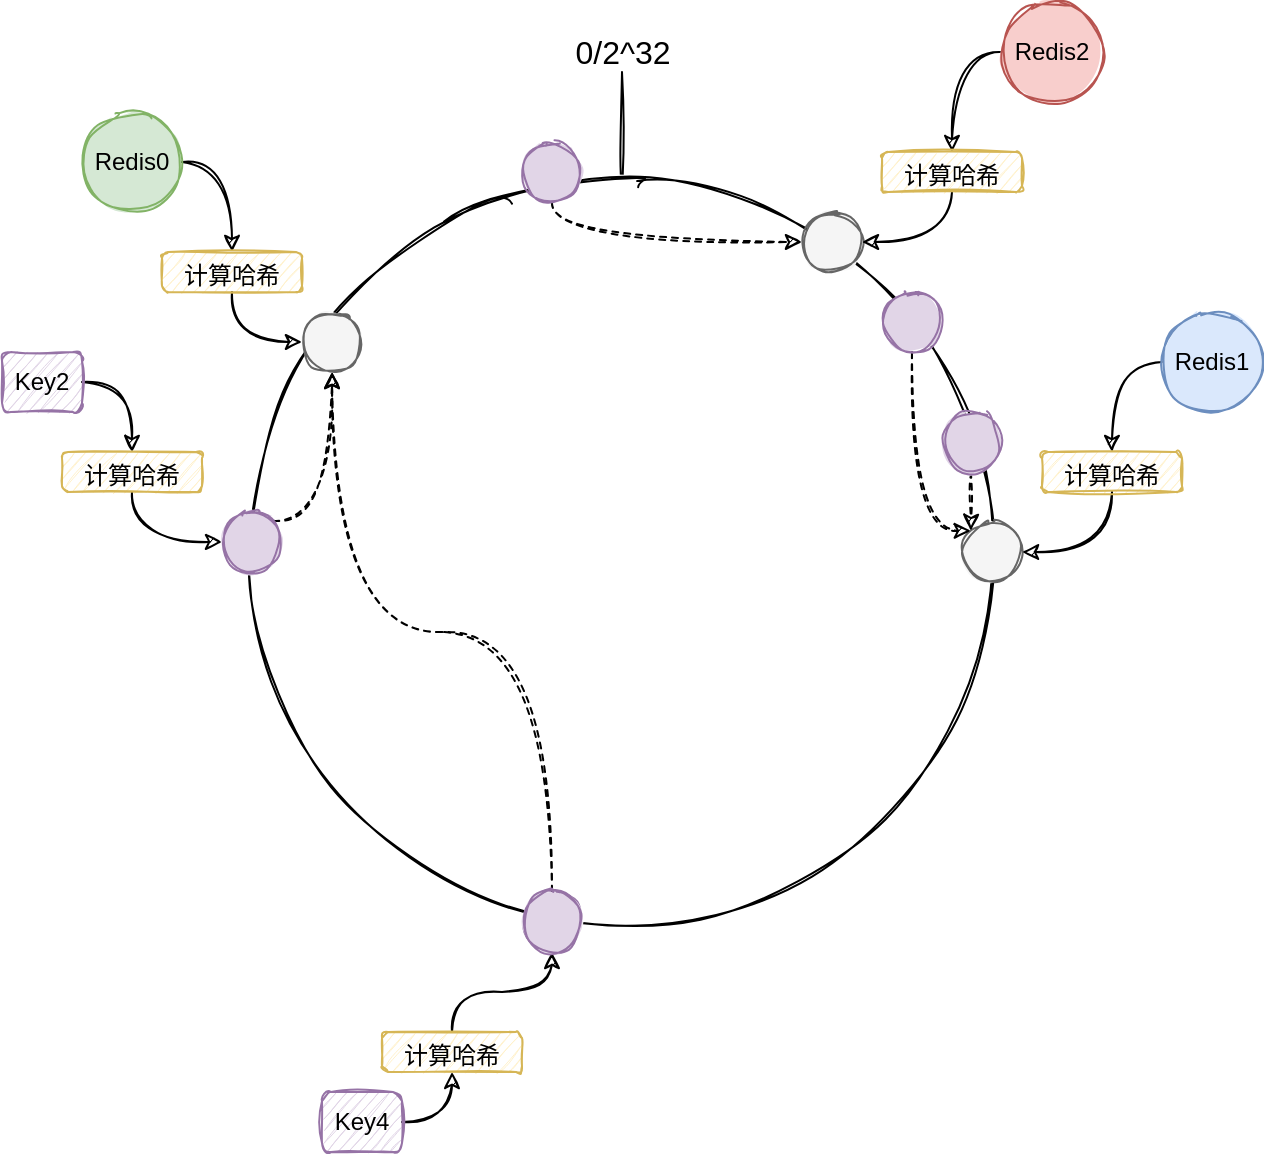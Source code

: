 <mxfile version="19.0.3" type="device"><diagram id="zjyeMrt95VeC9rqbR7My" name="第 1 页"><mxGraphModel dx="1422" dy="865" grid="1" gridSize="10" guides="1" tooltips="1" connect="1" arrows="1" fold="1" page="1" pageScale="1" pageWidth="827" pageHeight="1169" math="0" shadow="0"><root><mxCell id="0"/><mxCell id="1" parent="0"/><mxCell id="rDp0EKeIS96TzQDPAv4Y-17" style="edgeStyle=none;rounded=1;sketch=1;orthogonalLoop=1;jettySize=auto;html=1;endArrow=none;endFill=0;" edge="1" parent="1" source="rDp0EKeIS96TzQDPAv4Y-1"><mxGeometry relative="1" as="geometry"><mxPoint x="370" y="320" as="targetPoint"/></mxGeometry></mxCell><mxCell id="rDp0EKeIS96TzQDPAv4Y-1" value="" style="ellipse;whiteSpace=wrap;html=1;aspect=fixed;sketch=1;rounded=1;" vertex="1" parent="1"><mxGeometry x="190" y="380" width="360" height="360" as="geometry"/></mxCell><mxCell id="rDp0EKeIS96TzQDPAv4Y-39" style="edgeStyle=orthogonalEdgeStyle;curved=1;rounded=1;sketch=1;orthogonalLoop=1;jettySize=auto;html=1;exitX=0;exitY=0.5;exitDx=0;exitDy=0;entryX=0.5;entryY=0;entryDx=0;entryDy=0;fontSize=12;endArrow=classic;endFill=1;" edge="1" parent="1" source="EqKAUDwTcxV_BYbS528k-2" target="rDp0EKeIS96TzQDPAv4Y-36"><mxGeometry relative="1" as="geometry"/></mxCell><mxCell id="EqKAUDwTcxV_BYbS528k-2" value="Redis1" style="ellipse;whiteSpace=wrap;html=1;aspect=fixed;rounded=1;sketch=1;shadow=0;strokeColor=#6c8ebf;fillStyle=solid;fillColor=#dae8fc;" parent="1" vertex="1"><mxGeometry x="640" y="440" width="50" height="50" as="geometry"/></mxCell><mxCell id="rDp0EKeIS96TzQDPAv4Y-33" style="edgeStyle=orthogonalEdgeStyle;curved=1;rounded=1;sketch=1;orthogonalLoop=1;jettySize=auto;html=1;exitX=0;exitY=0.5;exitDx=0;exitDy=0;entryX=0.5;entryY=0;entryDx=0;entryDy=0;fontSize=12;endArrow=classic;endFill=1;" edge="1" parent="1" source="EqKAUDwTcxV_BYbS528k-3" target="rDp0EKeIS96TzQDPAv4Y-32"><mxGeometry relative="1" as="geometry"/></mxCell><mxCell id="EqKAUDwTcxV_BYbS528k-3" value="Redis2" style="ellipse;whiteSpace=wrap;html=1;aspect=fixed;rounded=1;sketch=1;strokeColor=#b85450;fillStyle=solid;fillColor=#f8cecc;" parent="1" vertex="1"><mxGeometry x="560" y="285" width="50" height="50" as="geometry"/></mxCell><mxCell id="rDp0EKeIS96TzQDPAv4Y-18" value="&lt;font style=&quot;font-size: 16px;&quot;&gt;0/2^32&lt;/font&gt;" style="text;html=1;align=center;verticalAlign=middle;resizable=0;points=[];autosize=1;strokeColor=none;fillColor=none;" vertex="1" parent="1"><mxGeometry x="340" y="300" width="60" height="20" as="geometry"/></mxCell><mxCell id="rDp0EKeIS96TzQDPAv4Y-30" style="edgeStyle=orthogonalEdgeStyle;curved=1;rounded=1;sketch=1;orthogonalLoop=1;jettySize=auto;html=1;exitX=1;exitY=0.5;exitDx=0;exitDy=0;entryX=0.5;entryY=0;entryDx=0;entryDy=0;fontSize=12;endArrow=classic;endFill=1;" edge="1" parent="1" source="rDp0EKeIS96TzQDPAv4Y-19" target="rDp0EKeIS96TzQDPAv4Y-25"><mxGeometry relative="1" as="geometry"/></mxCell><mxCell id="rDp0EKeIS96TzQDPAv4Y-19" value="Redis0" style="ellipse;whiteSpace=wrap;html=1;aspect=fixed;rounded=1;sketch=1;strokeColor=#82b366;fillStyle=solid;fillColor=#d5e8d4;" vertex="1" parent="1"><mxGeometry x="100" y="340" width="50" height="50" as="geometry"/></mxCell><mxCell id="rDp0EKeIS96TzQDPAv4Y-20" value="" style="ellipse;whiteSpace=wrap;html=1;aspect=fixed;rounded=1;shadow=0;sketch=1;fontSize=16;strokeColor=#666666;fillStyle=solid;fillColor=#f5f5f5;fontColor=#333333;" vertex="1" parent="1"><mxGeometry x="210" y="440" width="30" height="30" as="geometry"/></mxCell><mxCell id="rDp0EKeIS96TzQDPAv4Y-21" value="" style="ellipse;whiteSpace=wrap;html=1;aspect=fixed;rounded=1;shadow=0;sketch=1;fontSize=16;strokeColor=#666666;fillStyle=solid;fillColor=#f5f5f5;fontColor=#333333;" vertex="1" parent="1"><mxGeometry x="460" y="390" width="30" height="30" as="geometry"/></mxCell><mxCell id="rDp0EKeIS96TzQDPAv4Y-22" value="" style="ellipse;whiteSpace=wrap;html=1;aspect=fixed;rounded=1;shadow=0;sketch=1;fontSize=16;strokeColor=#666666;fillStyle=solid;fillColor=#f5f5f5;fontColor=#333333;" vertex="1" parent="1"><mxGeometry x="540" y="545" width="30" height="30" as="geometry"/></mxCell><mxCell id="rDp0EKeIS96TzQDPAv4Y-23" style="edgeStyle=none;rounded=1;sketch=1;orthogonalLoop=1;jettySize=auto;html=1;exitX=1;exitY=0.5;exitDx=0;exitDy=0;fontSize=16;endArrow=none;endFill=0;" edge="1" parent="1" source="rDp0EKeIS96TzQDPAv4Y-19" target="rDp0EKeIS96TzQDPAv4Y-19"><mxGeometry relative="1" as="geometry"/></mxCell><mxCell id="rDp0EKeIS96TzQDPAv4Y-31" style="edgeStyle=orthogonalEdgeStyle;curved=1;rounded=1;sketch=1;orthogonalLoop=1;jettySize=auto;html=1;exitX=0.5;exitY=1;exitDx=0;exitDy=0;entryX=0;entryY=0.5;entryDx=0;entryDy=0;fontSize=12;endArrow=classic;endFill=1;" edge="1" parent="1" source="rDp0EKeIS96TzQDPAv4Y-25" target="rDp0EKeIS96TzQDPAv4Y-20"><mxGeometry relative="1" as="geometry"/></mxCell><mxCell id="rDp0EKeIS96TzQDPAv4Y-25" value="&lt;font style=&quot;font-size: 12px;&quot;&gt;计算哈希&lt;/font&gt;" style="rounded=1;whiteSpace=wrap;html=1;shadow=0;sketch=1;fontSize=16;strokeColor=#d6b656;fillColor=#fff2cc;" vertex="1" parent="1"><mxGeometry x="140" y="410" width="70" height="20" as="geometry"/></mxCell><mxCell id="rDp0EKeIS96TzQDPAv4Y-35" style="edgeStyle=orthogonalEdgeStyle;curved=1;rounded=1;sketch=1;orthogonalLoop=1;jettySize=auto;html=1;exitX=0.5;exitY=1;exitDx=0;exitDy=0;entryX=1;entryY=0.5;entryDx=0;entryDy=0;fontSize=12;endArrow=classic;endFill=1;" edge="1" parent="1" source="rDp0EKeIS96TzQDPAv4Y-32" target="rDp0EKeIS96TzQDPAv4Y-21"><mxGeometry relative="1" as="geometry"/></mxCell><mxCell id="rDp0EKeIS96TzQDPAv4Y-32" value="&lt;font style=&quot;font-size: 12px;&quot;&gt;计算哈希&lt;/font&gt;" style="rounded=1;whiteSpace=wrap;html=1;shadow=0;sketch=1;fontSize=16;strokeColor=#d6b656;fillColor=#fff2cc;" vertex="1" parent="1"><mxGeometry x="500" y="360" width="70" height="20" as="geometry"/></mxCell><mxCell id="rDp0EKeIS96TzQDPAv4Y-38" style="edgeStyle=orthogonalEdgeStyle;curved=1;rounded=1;sketch=1;orthogonalLoop=1;jettySize=auto;html=1;exitX=0.5;exitY=1;exitDx=0;exitDy=0;entryX=1;entryY=0.5;entryDx=0;entryDy=0;fontSize=12;endArrow=classic;endFill=1;" edge="1" parent="1" source="rDp0EKeIS96TzQDPAv4Y-36" target="rDp0EKeIS96TzQDPAv4Y-22"><mxGeometry relative="1" as="geometry"/></mxCell><mxCell id="rDp0EKeIS96TzQDPAv4Y-36" value="&lt;font style=&quot;font-size: 12px;&quot;&gt;计算哈希&lt;/font&gt;" style="rounded=1;whiteSpace=wrap;html=1;shadow=0;sketch=1;fontSize=16;strokeColor=#d6b656;fillColor=#fff2cc;" vertex="1" parent="1"><mxGeometry x="580" y="510" width="70" height="20" as="geometry"/></mxCell><mxCell id="rDp0EKeIS96TzQDPAv4Y-43" style="edgeStyle=orthogonalEdgeStyle;curved=1;rounded=1;sketch=1;orthogonalLoop=1;jettySize=auto;html=1;exitX=1;exitY=0.5;exitDx=0;exitDy=0;entryX=0.5;entryY=0;entryDx=0;entryDy=0;fontSize=12;endArrow=classic;endFill=1;" edge="1" parent="1" source="rDp0EKeIS96TzQDPAv4Y-47" target="rDp0EKeIS96TzQDPAv4Y-42"><mxGeometry relative="1" as="geometry"><mxPoint x="100" y="465" as="sourcePoint"/></mxGeometry></mxCell><mxCell id="rDp0EKeIS96TzQDPAv4Y-57" style="edgeStyle=orthogonalEdgeStyle;curved=1;rounded=1;sketch=1;orthogonalLoop=1;jettySize=auto;html=1;exitX=1;exitY=0;exitDx=0;exitDy=0;entryX=0.5;entryY=1;entryDx=0;entryDy=0;dashed=1;fontSize=12;endArrow=classic;endFill=1;" edge="1" parent="1" source="rDp0EKeIS96TzQDPAv4Y-41" target="rDp0EKeIS96TzQDPAv4Y-20"><mxGeometry relative="1" as="geometry"/></mxCell><mxCell id="rDp0EKeIS96TzQDPAv4Y-41" value="" style="ellipse;whiteSpace=wrap;html=1;aspect=fixed;rounded=1;shadow=0;sketch=1;fontSize=16;strokeColor=#9673a6;fillStyle=solid;fillColor=#e1d5e7;" vertex="1" parent="1"><mxGeometry x="170" y="540" width="30" height="30" as="geometry"/></mxCell><mxCell id="rDp0EKeIS96TzQDPAv4Y-45" style="edgeStyle=orthogonalEdgeStyle;curved=1;rounded=1;sketch=1;orthogonalLoop=1;jettySize=auto;html=1;exitX=0.5;exitY=1;exitDx=0;exitDy=0;entryX=0;entryY=0.5;entryDx=0;entryDy=0;fontSize=12;endArrow=classic;endFill=1;" edge="1" parent="1" source="rDp0EKeIS96TzQDPAv4Y-42" target="rDp0EKeIS96TzQDPAv4Y-41"><mxGeometry relative="1" as="geometry"/></mxCell><mxCell id="rDp0EKeIS96TzQDPAv4Y-42" value="&lt;font style=&quot;font-size: 12px;&quot;&gt;计算哈希&lt;/font&gt;" style="rounded=1;whiteSpace=wrap;html=1;shadow=0;sketch=1;fontSize=16;strokeColor=#d6b656;fillColor=#fff2cc;" vertex="1" parent="1"><mxGeometry x="90" y="510" width="70" height="20" as="geometry"/></mxCell><mxCell id="rDp0EKeIS96TzQDPAv4Y-47" value="&lt;span style=&quot;&quot;&gt;Key2&lt;/span&gt;" style="rounded=1;whiteSpace=wrap;html=1;shadow=0;sketch=1;fontSize=12;strokeColor=#9673a6;fillColor=#e1d5e7;" vertex="1" parent="1"><mxGeometry x="60" y="460" width="40" height="30" as="geometry"/></mxCell><mxCell id="rDp0EKeIS96TzQDPAv4Y-58" style="edgeStyle=orthogonalEdgeStyle;curved=1;rounded=1;sketch=1;orthogonalLoop=1;jettySize=auto;html=1;exitX=0.5;exitY=0;exitDx=0;exitDy=0;dashed=1;fontSize=12;endArrow=classic;endFill=1;" edge="1" parent="1" source="rDp0EKeIS96TzQDPAv4Y-48" target="rDp0EKeIS96TzQDPAv4Y-20"><mxGeometry relative="1" as="geometry"/></mxCell><mxCell id="rDp0EKeIS96TzQDPAv4Y-48" value="" style="ellipse;whiteSpace=wrap;html=1;aspect=fixed;rounded=1;shadow=0;sketch=1;fontSize=16;strokeColor=#9673A6;" vertex="1" parent="1"><mxGeometry x="320" y="730" width="30" height="30" as="geometry"/></mxCell><mxCell id="rDp0EKeIS96TzQDPAv4Y-49" style="edgeStyle=orthogonalEdgeStyle;curved=1;rounded=1;sketch=1;orthogonalLoop=1;jettySize=auto;html=1;exitX=1;exitY=0.5;exitDx=0;exitDy=0;entryX=0.5;entryY=1;entryDx=0;entryDy=0;fontSize=12;endArrow=classic;endFill=1;" edge="1" parent="1" source="rDp0EKeIS96TzQDPAv4Y-52" target="rDp0EKeIS96TzQDPAv4Y-51"><mxGeometry relative="1" as="geometry"><mxPoint x="260" y="775" as="sourcePoint"/></mxGeometry></mxCell><mxCell id="rDp0EKeIS96TzQDPAv4Y-50" style="edgeStyle=orthogonalEdgeStyle;curved=1;rounded=1;sketch=1;orthogonalLoop=1;jettySize=auto;html=1;exitX=0.5;exitY=0;exitDx=0;exitDy=0;entryX=0.5;entryY=1;entryDx=0;entryDy=0;fontSize=12;endArrow=classic;endFill=1;" edge="1" parent="1" source="rDp0EKeIS96TzQDPAv4Y-51" target="rDp0EKeIS96TzQDPAv4Y-48"><mxGeometry relative="1" as="geometry"><mxPoint x="330" y="865" as="targetPoint"/></mxGeometry></mxCell><mxCell id="rDp0EKeIS96TzQDPAv4Y-51" value="&lt;font style=&quot;font-size: 12px;&quot;&gt;计算哈希&lt;/font&gt;" style="rounded=1;whiteSpace=wrap;html=1;shadow=0;sketch=1;fontSize=16;strokeColor=#d6b656;fillColor=#fff2cc;" vertex="1" parent="1"><mxGeometry x="250" y="800" width="70" height="20" as="geometry"/></mxCell><mxCell id="rDp0EKeIS96TzQDPAv4Y-52" value="&lt;span style=&quot;&quot;&gt;Key4&lt;/span&gt;" style="rounded=1;whiteSpace=wrap;html=1;shadow=0;sketch=1;fontSize=12;strokeColor=#9673a6;fillColor=#e1d5e7;" vertex="1" parent="1"><mxGeometry x="220" y="830" width="40" height="30" as="geometry"/></mxCell><mxCell id="rDp0EKeIS96TzQDPAv4Y-69" style="edgeStyle=orthogonalEdgeStyle;curved=1;rounded=1;sketch=1;orthogonalLoop=1;jettySize=auto;html=1;exitX=0.5;exitY=1;exitDx=0;exitDy=0;entryX=0;entryY=0;entryDx=0;entryDy=0;dashed=1;fontSize=12;endArrow=classic;endFill=1;" edge="1" parent="1" source="rDp0EKeIS96TzQDPAv4Y-60" target="rDp0EKeIS96TzQDPAv4Y-22"><mxGeometry relative="1" as="geometry"/></mxCell><mxCell id="rDp0EKeIS96TzQDPAv4Y-60" value="" style="ellipse;whiteSpace=wrap;html=1;aspect=fixed;rounded=1;shadow=0;sketch=1;fontSize=16;strokeColor=#9673a6;fillStyle=solid;fillColor=#e1d5e7;" vertex="1" parent="1"><mxGeometry x="530" y="490" width="30" height="30" as="geometry"/></mxCell><mxCell id="rDp0EKeIS96TzQDPAv4Y-68" style="edgeStyle=orthogonalEdgeStyle;curved=1;rounded=1;sketch=1;orthogonalLoop=1;jettySize=auto;html=1;exitX=0.5;exitY=1;exitDx=0;exitDy=0;entryX=0;entryY=0;entryDx=0;entryDy=0;dashed=1;fontSize=12;endArrow=classic;endFill=1;" edge="1" parent="1" source="rDp0EKeIS96TzQDPAv4Y-64" target="rDp0EKeIS96TzQDPAv4Y-22"><mxGeometry relative="1" as="geometry"><Array as="points"><mxPoint x="515" y="549"/></Array></mxGeometry></mxCell><mxCell id="rDp0EKeIS96TzQDPAv4Y-64" value="" style="ellipse;whiteSpace=wrap;html=1;aspect=fixed;rounded=1;shadow=0;sketch=1;fontSize=16;strokeColor=#9673a6;fillStyle=solid;fillColor=#e1d5e7;" vertex="1" parent="1"><mxGeometry x="500" y="430" width="30" height="30" as="geometry"/></mxCell><mxCell id="rDp0EKeIS96TzQDPAv4Y-71" style="edgeStyle=orthogonalEdgeStyle;curved=1;rounded=1;sketch=1;orthogonalLoop=1;jettySize=auto;html=1;exitX=0.5;exitY=1;exitDx=0;exitDy=0;entryX=0;entryY=0.5;entryDx=0;entryDy=0;dashed=1;fontSize=12;endArrow=classic;endFill=1;" edge="1" parent="1" source="rDp0EKeIS96TzQDPAv4Y-70" target="rDp0EKeIS96TzQDPAv4Y-21"><mxGeometry relative="1" as="geometry"/></mxCell><mxCell id="rDp0EKeIS96TzQDPAv4Y-70" value="" style="ellipse;whiteSpace=wrap;html=1;aspect=fixed;rounded=1;shadow=0;sketch=1;fontSize=16;strokeColor=#9673a6;fillStyle=solid;fillColor=#e1d5e7;" vertex="1" parent="1"><mxGeometry x="320" y="355" width="30" height="30" as="geometry"/></mxCell><mxCell id="rDp0EKeIS96TzQDPAv4Y-75" value="" style="ellipse;whiteSpace=wrap;html=1;aspect=fixed;rounded=1;shadow=0;sketch=1;fontSize=16;strokeColor=#9673a6;fillStyle=solid;fillColor=#e1d5e7;" vertex="1" parent="1"><mxGeometry x="320" y="730" width="30" height="30" as="geometry"/></mxCell></root></mxGraphModel></diagram></mxfile>